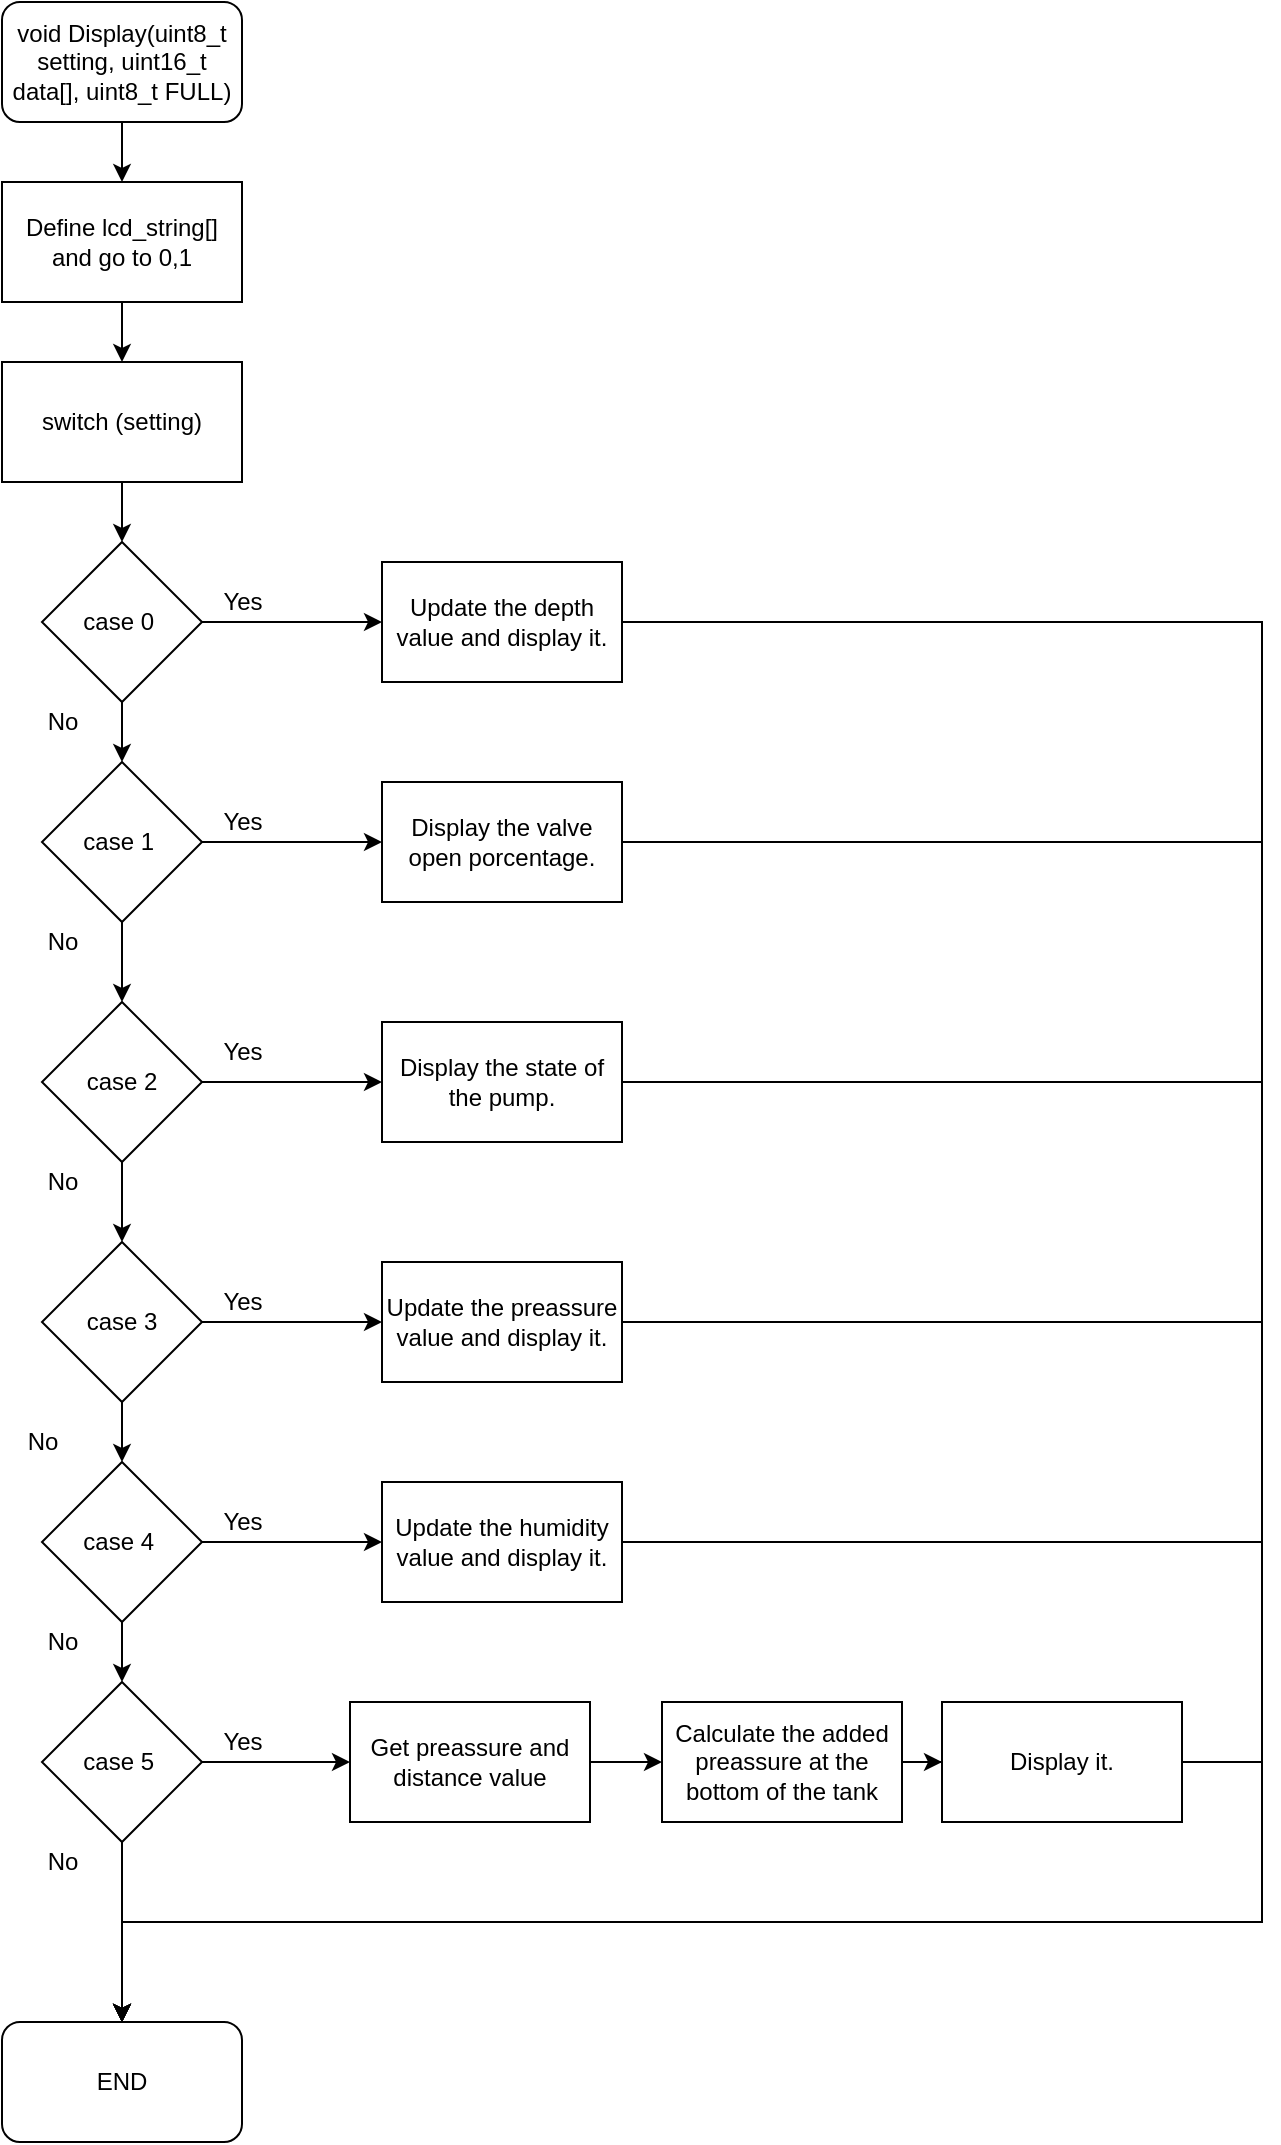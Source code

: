 <mxfile version="15.9.6" type="github">
  <diagram id="XxQJxf_ujhqQxp69qmOt" name="Page-1">
    <mxGraphModel dx="1108" dy="450" grid="1" gridSize="10" guides="1" tooltips="1" connect="1" arrows="1" fold="1" page="1" pageScale="1" pageWidth="827" pageHeight="1169" math="0" shadow="0">
      <root>
        <mxCell id="0" />
        <mxCell id="1" parent="0" />
        <mxCell id="BpsWuVUO4pD3DxGXrb-u-3" value="" style="edgeStyle=orthogonalEdgeStyle;rounded=0;orthogonalLoop=1;jettySize=auto;html=1;" parent="1" source="BpsWuVUO4pD3DxGXrb-u-1" target="BpsWuVUO4pD3DxGXrb-u-2" edge="1">
          <mxGeometry relative="1" as="geometry" />
        </mxCell>
        <mxCell id="BpsWuVUO4pD3DxGXrb-u-1" value="void Display(uint8_t setting, uint16_t data[], uint8_t FULL)" style="rounded=1;whiteSpace=wrap;html=1;" parent="1" vertex="1">
          <mxGeometry x="90" y="50" width="120" height="60" as="geometry" />
        </mxCell>
        <mxCell id="BpsWuVUO4pD3DxGXrb-u-8" value="" style="edgeStyle=orthogonalEdgeStyle;rounded=0;orthogonalLoop=1;jettySize=auto;html=1;" parent="1" source="BpsWuVUO4pD3DxGXrb-u-2" target="BpsWuVUO4pD3DxGXrb-u-5" edge="1">
          <mxGeometry relative="1" as="geometry" />
        </mxCell>
        <mxCell id="BpsWuVUO4pD3DxGXrb-u-2" value="Define lcd_string[]&lt;br&gt;and go to 0,1" style="rounded=0;whiteSpace=wrap;html=1;" parent="1" vertex="1">
          <mxGeometry x="90" y="140" width="120" height="60" as="geometry" />
        </mxCell>
        <mxCell id="BpsWuVUO4pD3DxGXrb-u-14" value="" style="edgeStyle=orthogonalEdgeStyle;rounded=0;orthogonalLoop=1;jettySize=auto;html=1;" parent="1" source="BpsWuVUO4pD3DxGXrb-u-4" target="BpsWuVUO4pD3DxGXrb-u-10" edge="1">
          <mxGeometry relative="1" as="geometry" />
        </mxCell>
        <mxCell id="GcYLmxMrVuPvOlCH0uSK-2" value="" style="edgeStyle=orthogonalEdgeStyle;rounded=0;orthogonalLoop=1;jettySize=auto;html=1;" parent="1" source="BpsWuVUO4pD3DxGXrb-u-4" target="GcYLmxMrVuPvOlCH0uSK-1" edge="1">
          <mxGeometry relative="1" as="geometry" />
        </mxCell>
        <mxCell id="BpsWuVUO4pD3DxGXrb-u-4" value="case 0&amp;nbsp;" style="rhombus;whiteSpace=wrap;html=1;" parent="1" vertex="1">
          <mxGeometry x="110" y="320" width="80" height="80" as="geometry" />
        </mxCell>
        <mxCell id="BpsWuVUO4pD3DxGXrb-u-7" value="" style="edgeStyle=orthogonalEdgeStyle;rounded=0;orthogonalLoop=1;jettySize=auto;html=1;" parent="1" source="BpsWuVUO4pD3DxGXrb-u-5" target="BpsWuVUO4pD3DxGXrb-u-4" edge="1">
          <mxGeometry relative="1" as="geometry" />
        </mxCell>
        <mxCell id="BpsWuVUO4pD3DxGXrb-u-5" value="&lt;span&gt;switch (setting)&lt;/span&gt;" style="rounded=0;whiteSpace=wrap;html=1;" parent="1" vertex="1">
          <mxGeometry x="90" y="230" width="120" height="60" as="geometry" />
        </mxCell>
        <mxCell id="BpsWuVUO4pD3DxGXrb-u-16" value="" style="edgeStyle=orthogonalEdgeStyle;rounded=0;orthogonalLoop=1;jettySize=auto;html=1;" parent="1" source="BpsWuVUO4pD3DxGXrb-u-9" target="BpsWuVUO4pD3DxGXrb-u-11" edge="1">
          <mxGeometry relative="1" as="geometry" />
        </mxCell>
        <mxCell id="GcYLmxMrVuPvOlCH0uSK-9" value="" style="edgeStyle=orthogonalEdgeStyle;rounded=0;orthogonalLoop=1;jettySize=auto;html=1;" parent="1" source="BpsWuVUO4pD3DxGXrb-u-9" target="GcYLmxMrVuPvOlCH0uSK-4" edge="1">
          <mxGeometry relative="1" as="geometry" />
        </mxCell>
        <mxCell id="BpsWuVUO4pD3DxGXrb-u-9" value="case 2" style="rhombus;whiteSpace=wrap;html=1;" parent="1" vertex="1">
          <mxGeometry x="110" y="550" width="80" height="80" as="geometry" />
        </mxCell>
        <mxCell id="BpsWuVUO4pD3DxGXrb-u-15" style="edgeStyle=orthogonalEdgeStyle;rounded=0;orthogonalLoop=1;jettySize=auto;html=1;exitX=0.5;exitY=1;exitDx=0;exitDy=0;entryX=0.5;entryY=0;entryDx=0;entryDy=0;" parent="1" source="BpsWuVUO4pD3DxGXrb-u-10" target="BpsWuVUO4pD3DxGXrb-u-9" edge="1">
          <mxGeometry relative="1" as="geometry" />
        </mxCell>
        <mxCell id="GcYLmxMrVuPvOlCH0uSK-10" value="" style="edgeStyle=orthogonalEdgeStyle;rounded=0;orthogonalLoop=1;jettySize=auto;html=1;" parent="1" source="BpsWuVUO4pD3DxGXrb-u-10" target="GcYLmxMrVuPvOlCH0uSK-3" edge="1">
          <mxGeometry relative="1" as="geometry" />
        </mxCell>
        <mxCell id="BpsWuVUO4pD3DxGXrb-u-10" value="case 1&amp;nbsp;" style="rhombus;whiteSpace=wrap;html=1;" parent="1" vertex="1">
          <mxGeometry x="110" y="430" width="80" height="80" as="geometry" />
        </mxCell>
        <mxCell id="BpsWuVUO4pD3DxGXrb-u-17" value="" style="edgeStyle=orthogonalEdgeStyle;rounded=0;orthogonalLoop=1;jettySize=auto;html=1;" parent="1" source="BpsWuVUO4pD3DxGXrb-u-11" target="BpsWuVUO4pD3DxGXrb-u-12" edge="1">
          <mxGeometry relative="1" as="geometry" />
        </mxCell>
        <mxCell id="GcYLmxMrVuPvOlCH0uSK-8" value="" style="edgeStyle=orthogonalEdgeStyle;rounded=0;orthogonalLoop=1;jettySize=auto;html=1;" parent="1" source="BpsWuVUO4pD3DxGXrb-u-11" target="GcYLmxMrVuPvOlCH0uSK-5" edge="1">
          <mxGeometry relative="1" as="geometry" />
        </mxCell>
        <mxCell id="BpsWuVUO4pD3DxGXrb-u-11" value="case 3" style="rhombus;whiteSpace=wrap;html=1;" parent="1" vertex="1">
          <mxGeometry x="110" y="670" width="80" height="80" as="geometry" />
        </mxCell>
        <mxCell id="GcYLmxMrVuPvOlCH0uSK-7" value="" style="edgeStyle=orthogonalEdgeStyle;rounded=0;orthogonalLoop=1;jettySize=auto;html=1;" parent="1" source="BpsWuVUO4pD3DxGXrb-u-12" target="GcYLmxMrVuPvOlCH0uSK-6" edge="1">
          <mxGeometry relative="1" as="geometry" />
        </mxCell>
        <mxCell id="GcYLmxMrVuPvOlCH0uSK-21" value="" style="edgeStyle=orthogonalEdgeStyle;rounded=0;orthogonalLoop=1;jettySize=auto;html=1;" parent="1" source="BpsWuVUO4pD3DxGXrb-u-12" target="GcYLmxMrVuPvOlCH0uSK-18" edge="1">
          <mxGeometry relative="1" as="geometry" />
        </mxCell>
        <mxCell id="BpsWuVUO4pD3DxGXrb-u-12" value="case 4&amp;nbsp;" style="rhombus;whiteSpace=wrap;html=1;" parent="1" vertex="1">
          <mxGeometry x="110" y="780" width="80" height="80" as="geometry" />
        </mxCell>
        <mxCell id="GcYLmxMrVuPvOlCH0uSK-34" style="edgeStyle=orthogonalEdgeStyle;rounded=0;orthogonalLoop=1;jettySize=auto;html=1;exitX=1;exitY=0.5;exitDx=0;exitDy=0;entryX=0.5;entryY=0;entryDx=0;entryDy=0;" parent="1" source="GcYLmxMrVuPvOlCH0uSK-1" target="GcYLmxMrVuPvOlCH0uSK-31" edge="1">
          <mxGeometry relative="1" as="geometry">
            <Array as="points">
              <mxPoint x="720" y="360" />
              <mxPoint x="720" y="1010" />
              <mxPoint x="150" y="1010" />
            </Array>
          </mxGeometry>
        </mxCell>
        <mxCell id="GcYLmxMrVuPvOlCH0uSK-1" value="Update the depth value and display it." style="rounded=0;whiteSpace=wrap;html=1;" parent="1" vertex="1">
          <mxGeometry x="280" y="330" width="120" height="60" as="geometry" />
        </mxCell>
        <mxCell id="GcYLmxMrVuPvOlCH0uSK-35" style="edgeStyle=orthogonalEdgeStyle;rounded=0;orthogonalLoop=1;jettySize=auto;html=1;exitX=1;exitY=0.5;exitDx=0;exitDy=0;entryX=0.5;entryY=0;entryDx=0;entryDy=0;" parent="1" source="GcYLmxMrVuPvOlCH0uSK-3" target="GcYLmxMrVuPvOlCH0uSK-31" edge="1">
          <mxGeometry relative="1" as="geometry">
            <Array as="points">
              <mxPoint x="720" y="470" />
              <mxPoint x="720" y="1010" />
              <mxPoint x="150" y="1010" />
            </Array>
          </mxGeometry>
        </mxCell>
        <mxCell id="GcYLmxMrVuPvOlCH0uSK-3" value="Display the valve open porcentage." style="rounded=0;whiteSpace=wrap;html=1;" parent="1" vertex="1">
          <mxGeometry x="280" y="440" width="120" height="60" as="geometry" />
        </mxCell>
        <mxCell id="GcYLmxMrVuPvOlCH0uSK-40" style="edgeStyle=orthogonalEdgeStyle;rounded=0;orthogonalLoop=1;jettySize=auto;html=1;exitX=1;exitY=0.5;exitDx=0;exitDy=0;entryX=0.5;entryY=0;entryDx=0;entryDy=0;" parent="1" source="GcYLmxMrVuPvOlCH0uSK-4" target="GcYLmxMrVuPvOlCH0uSK-31" edge="1">
          <mxGeometry relative="1" as="geometry">
            <Array as="points">
              <mxPoint x="720" y="590" />
              <mxPoint x="720" y="1010" />
              <mxPoint x="150" y="1010" />
            </Array>
          </mxGeometry>
        </mxCell>
        <mxCell id="GcYLmxMrVuPvOlCH0uSK-4" value="Display the state of the pump." style="rounded=0;whiteSpace=wrap;html=1;" parent="1" vertex="1">
          <mxGeometry x="280" y="560" width="120" height="60" as="geometry" />
        </mxCell>
        <mxCell id="GcYLmxMrVuPvOlCH0uSK-41" style="edgeStyle=orthogonalEdgeStyle;rounded=0;orthogonalLoop=1;jettySize=auto;html=1;exitX=1;exitY=0.5;exitDx=0;exitDy=0;entryX=0.5;entryY=0;entryDx=0;entryDy=0;" parent="1" source="GcYLmxMrVuPvOlCH0uSK-5" target="GcYLmxMrVuPvOlCH0uSK-31" edge="1">
          <mxGeometry relative="1" as="geometry">
            <Array as="points">
              <mxPoint x="720" y="710" />
              <mxPoint x="720" y="1010" />
              <mxPoint x="150" y="1010" />
            </Array>
          </mxGeometry>
        </mxCell>
        <mxCell id="GcYLmxMrVuPvOlCH0uSK-5" value="Update the preassure value and display it." style="rounded=0;whiteSpace=wrap;html=1;" parent="1" vertex="1">
          <mxGeometry x="280" y="680" width="120" height="60" as="geometry" />
        </mxCell>
        <mxCell id="GcYLmxMrVuPvOlCH0uSK-39" style="edgeStyle=orthogonalEdgeStyle;rounded=0;orthogonalLoop=1;jettySize=auto;html=1;exitX=1;exitY=0.5;exitDx=0;exitDy=0;entryX=0.5;entryY=0;entryDx=0;entryDy=0;" parent="1" source="GcYLmxMrVuPvOlCH0uSK-6" target="GcYLmxMrVuPvOlCH0uSK-31" edge="1">
          <mxGeometry relative="1" as="geometry">
            <Array as="points">
              <mxPoint x="720" y="820" />
              <mxPoint x="720" y="1010" />
              <mxPoint x="150" y="1010" />
            </Array>
          </mxGeometry>
        </mxCell>
        <mxCell id="GcYLmxMrVuPvOlCH0uSK-6" value="Update the humidity value and display it." style="rounded=0;whiteSpace=wrap;html=1;" parent="1" vertex="1">
          <mxGeometry x="280" y="790" width="120" height="60" as="geometry" />
        </mxCell>
        <mxCell id="GcYLmxMrVuPvOlCH0uSK-11" value="Yes" style="text;html=1;align=center;verticalAlign=middle;resizable=0;points=[];autosize=1;strokeColor=none;fillColor=none;" parent="1" vertex="1">
          <mxGeometry x="190" y="340" width="40" height="20" as="geometry" />
        </mxCell>
        <mxCell id="GcYLmxMrVuPvOlCH0uSK-12" value="Yes" style="text;html=1;align=center;verticalAlign=middle;resizable=0;points=[];autosize=1;strokeColor=none;fillColor=none;" parent="1" vertex="1">
          <mxGeometry x="190" y="450" width="40" height="20" as="geometry" />
        </mxCell>
        <mxCell id="GcYLmxMrVuPvOlCH0uSK-13" value="Yes" style="text;html=1;align=center;verticalAlign=middle;resizable=0;points=[];autosize=1;strokeColor=none;fillColor=none;" parent="1" vertex="1">
          <mxGeometry x="190" y="565" width="40" height="20" as="geometry" />
        </mxCell>
        <mxCell id="GcYLmxMrVuPvOlCH0uSK-14" value="Yes" style="text;html=1;align=center;verticalAlign=middle;resizable=0;points=[];autosize=1;strokeColor=none;fillColor=none;" parent="1" vertex="1">
          <mxGeometry x="190" y="690" width="40" height="20" as="geometry" />
        </mxCell>
        <mxCell id="GcYLmxMrVuPvOlCH0uSK-15" value="Yes" style="text;html=1;align=center;verticalAlign=middle;resizable=0;points=[];autosize=1;strokeColor=none;fillColor=none;" parent="1" vertex="1">
          <mxGeometry x="190" y="800" width="40" height="20" as="geometry" />
        </mxCell>
        <mxCell id="GcYLmxMrVuPvOlCH0uSK-17" value="" style="edgeStyle=orthogonalEdgeStyle;rounded=0;orthogonalLoop=1;jettySize=auto;html=1;" parent="1" source="GcYLmxMrVuPvOlCH0uSK-18" target="GcYLmxMrVuPvOlCH0uSK-19" edge="1">
          <mxGeometry relative="1" as="geometry" />
        </mxCell>
        <mxCell id="GcYLmxMrVuPvOlCH0uSK-32" value="" style="edgeStyle=orthogonalEdgeStyle;rounded=0;orthogonalLoop=1;jettySize=auto;html=1;" parent="1" source="GcYLmxMrVuPvOlCH0uSK-18" target="GcYLmxMrVuPvOlCH0uSK-31" edge="1">
          <mxGeometry relative="1" as="geometry">
            <Array as="points">
              <mxPoint x="150" y="1000" />
              <mxPoint x="150" y="1000" />
            </Array>
          </mxGeometry>
        </mxCell>
        <mxCell id="GcYLmxMrVuPvOlCH0uSK-18" value="case 5&amp;nbsp;" style="rhombus;whiteSpace=wrap;html=1;" parent="1" vertex="1">
          <mxGeometry x="110" y="890" width="80" height="80" as="geometry" />
        </mxCell>
        <mxCell id="GcYLmxMrVuPvOlCH0uSK-28" value="" style="edgeStyle=orthogonalEdgeStyle;rounded=0;orthogonalLoop=1;jettySize=auto;html=1;" parent="1" source="GcYLmxMrVuPvOlCH0uSK-19" target="GcYLmxMrVuPvOlCH0uSK-27" edge="1">
          <mxGeometry relative="1" as="geometry" />
        </mxCell>
        <mxCell id="GcYLmxMrVuPvOlCH0uSK-19" value="Get preassure and distance value" style="rounded=0;whiteSpace=wrap;html=1;" parent="1" vertex="1">
          <mxGeometry x="264" y="900" width="120" height="60" as="geometry" />
        </mxCell>
        <mxCell id="GcYLmxMrVuPvOlCH0uSK-20" value="Yes" style="text;html=1;align=center;verticalAlign=middle;resizable=0;points=[];autosize=1;strokeColor=none;fillColor=none;" parent="1" vertex="1">
          <mxGeometry x="190" y="910" width="40" height="20" as="geometry" />
        </mxCell>
        <mxCell id="GcYLmxMrVuPvOlCH0uSK-22" value="No" style="text;html=1;align=center;verticalAlign=middle;resizable=0;points=[];autosize=1;strokeColor=none;fillColor=none;" parent="1" vertex="1">
          <mxGeometry x="105" y="630" width="30" height="20" as="geometry" />
        </mxCell>
        <mxCell id="GcYLmxMrVuPvOlCH0uSK-23" value="No" style="text;html=1;align=center;verticalAlign=middle;resizable=0;points=[];autosize=1;strokeColor=none;fillColor=none;" parent="1" vertex="1">
          <mxGeometry x="95" y="760" width="30" height="20" as="geometry" />
        </mxCell>
        <mxCell id="GcYLmxMrVuPvOlCH0uSK-24" value="No" style="text;html=1;align=center;verticalAlign=middle;resizable=0;points=[];autosize=1;strokeColor=none;fillColor=none;" parent="1" vertex="1">
          <mxGeometry x="105" y="860" width="30" height="20" as="geometry" />
        </mxCell>
        <mxCell id="GcYLmxMrVuPvOlCH0uSK-25" value="No" style="text;html=1;align=center;verticalAlign=middle;resizable=0;points=[];autosize=1;strokeColor=none;fillColor=none;" parent="1" vertex="1">
          <mxGeometry x="105" y="510" width="30" height="20" as="geometry" />
        </mxCell>
        <mxCell id="GcYLmxMrVuPvOlCH0uSK-26" value="No" style="text;html=1;align=center;verticalAlign=middle;resizable=0;points=[];autosize=1;strokeColor=none;fillColor=none;" parent="1" vertex="1">
          <mxGeometry x="105" y="400" width="30" height="20" as="geometry" />
        </mxCell>
        <mxCell id="GcYLmxMrVuPvOlCH0uSK-30" value="" style="edgeStyle=orthogonalEdgeStyle;rounded=0;orthogonalLoop=1;jettySize=auto;html=1;" parent="1" source="GcYLmxMrVuPvOlCH0uSK-27" target="GcYLmxMrVuPvOlCH0uSK-29" edge="1">
          <mxGeometry relative="1" as="geometry" />
        </mxCell>
        <mxCell id="GcYLmxMrVuPvOlCH0uSK-27" value="Calculate the added preassure at the bottom of the tank" style="rounded=0;whiteSpace=wrap;html=1;" parent="1" vertex="1">
          <mxGeometry x="420" y="900" width="120" height="60" as="geometry" />
        </mxCell>
        <mxCell id="GcYLmxMrVuPvOlCH0uSK-38" style="edgeStyle=orthogonalEdgeStyle;rounded=0;orthogonalLoop=1;jettySize=auto;html=1;exitX=1;exitY=0.5;exitDx=0;exitDy=0;entryX=0.5;entryY=0;entryDx=0;entryDy=0;" parent="1" source="GcYLmxMrVuPvOlCH0uSK-29" target="GcYLmxMrVuPvOlCH0uSK-31" edge="1">
          <mxGeometry relative="1" as="geometry">
            <Array as="points">
              <mxPoint x="720" y="930" />
              <mxPoint x="720" y="1010" />
              <mxPoint x="150" y="1010" />
            </Array>
          </mxGeometry>
        </mxCell>
        <mxCell id="GcYLmxMrVuPvOlCH0uSK-29" value="Display it." style="whiteSpace=wrap;html=1;" parent="1" vertex="1">
          <mxGeometry x="560" y="900" width="120" height="60" as="geometry" />
        </mxCell>
        <mxCell id="GcYLmxMrVuPvOlCH0uSK-31" value="END" style="rounded=1;whiteSpace=wrap;html=1;" parent="1" vertex="1">
          <mxGeometry x="90" y="1060" width="120" height="60" as="geometry" />
        </mxCell>
        <mxCell id="GcYLmxMrVuPvOlCH0uSK-33" value="No" style="text;html=1;align=center;verticalAlign=middle;resizable=0;points=[];autosize=1;strokeColor=none;fillColor=none;" parent="1" vertex="1">
          <mxGeometry x="105" y="970" width="30" height="20" as="geometry" />
        </mxCell>
      </root>
    </mxGraphModel>
  </diagram>
</mxfile>
